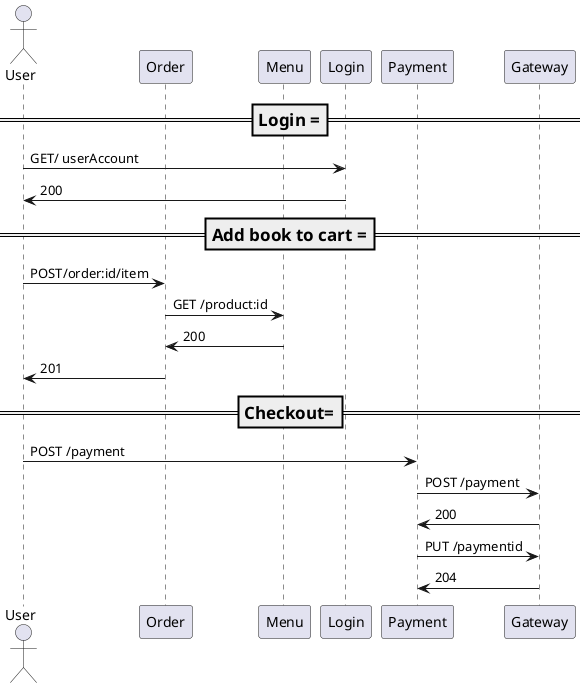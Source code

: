 @startuml

Actor User
participant Order
participant Menu
participant Login
participant Payment
participant Gateway

=== Login ===
User -> Login : GET/ userAccount
Login -> User : 200

=== Add book to cart ===
User -> Order : POST/order:id/item
Order -> Menu : GET /product:id
Menu -> Order : 200
Order -> User : 201

===Checkout===
User -> Payment : POST /payment
Payment -> Gateway : POST /payment
Gateway -> Payment : 200
Payment -> Gateway : PUT /paymentid
Gateway -> Payment : 204




@enduml
